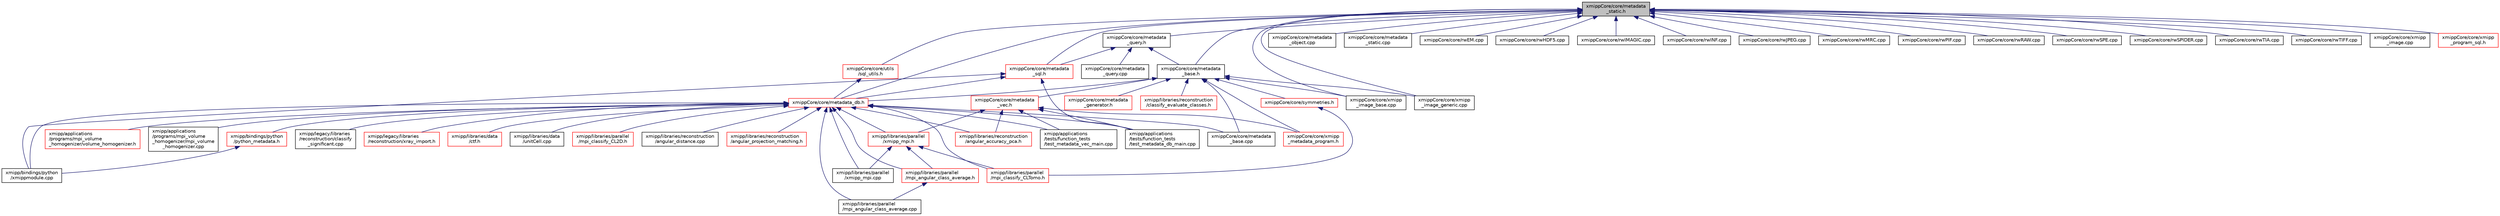 digraph "xmippCore/core/metadata_static.h"
{
  edge [fontname="Helvetica",fontsize="10",labelfontname="Helvetica",labelfontsize="10"];
  node [fontname="Helvetica",fontsize="10",shape=record];
  Node14 [label="xmippCore/core/metadata\l_static.h",height=0.2,width=0.4,color="black", fillcolor="grey75", style="filled", fontcolor="black"];
  Node14 -> Node15 [dir="back",color="midnightblue",fontsize="10",style="solid",fontname="Helvetica"];
  Node15 [label="xmippCore/core/metadata\l_base.h",height=0.2,width=0.4,color="black", fillcolor="white", style="filled",URL="$metadata__base_8h.html"];
  Node15 -> Node16 [dir="back",color="midnightblue",fontsize="10",style="solid",fontname="Helvetica"];
  Node16 [label="xmipp/libraries/reconstruction\l/classify_evaluate_classes.h",height=0.2,width=0.4,color="red", fillcolor="white", style="filled",URL="$classify__evaluate__classes_8h.html"];
  Node15 -> Node19 [dir="back",color="midnightblue",fontsize="10",style="solid",fontname="Helvetica"];
  Node19 [label="xmippCore/core/metadata\l_vec.h",height=0.2,width=0.4,color="red", fillcolor="white", style="filled",URL="$metadata__vec_8h.html"];
  Node19 -> Node27 [dir="back",color="midnightblue",fontsize="10",style="solid",fontname="Helvetica"];
  Node27 [label="xmipp/applications\l/tests/function_tests\l/test_metadata_db_main.cpp",height=0.2,width=0.4,color="black", fillcolor="white", style="filled",URL="$test__metadata__db__main_8cpp.html"];
  Node19 -> Node28 [dir="back",color="midnightblue",fontsize="10",style="solid",fontname="Helvetica"];
  Node28 [label="xmipp/applications\l/tests/function_tests\l/test_metadata_vec_main.cpp",height=0.2,width=0.4,color="black", fillcolor="white", style="filled",URL="$test__metadata__vec__main_8cpp.html"];
  Node19 -> Node150 [dir="back",color="midnightblue",fontsize="10",style="solid",fontname="Helvetica"];
  Node150 [label="xmipp/libraries/parallel\l/xmipp_mpi.h",height=0.2,width=0.4,color="red", fillcolor="white", style="filled",URL="$xmipp__mpi_8h.html"];
  Node150 -> Node179 [dir="back",color="midnightblue",fontsize="10",style="solid",fontname="Helvetica"];
  Node179 [label="xmipp/libraries/parallel\l/mpi_angular_class_average.h",height=0.2,width=0.4,color="red", fillcolor="white", style="filled",URL="$mpi__angular__class__average_8h.html"];
  Node179 -> Node181 [dir="back",color="midnightblue",fontsize="10",style="solid",fontname="Helvetica"];
  Node181 [label="xmipp/libraries/parallel\l/mpi_angular_class_average.cpp",height=0.2,width=0.4,color="black", fillcolor="white", style="filled",URL="$mpi__angular__class__average_8cpp.html"];
  Node150 -> Node192 [dir="back",color="midnightblue",fontsize="10",style="solid",fontname="Helvetica"];
  Node192 [label="xmipp/libraries/parallel\l/mpi_classify_CLTomo.h",height=0.2,width=0.4,color="red", fillcolor="white", style="filled",URL="$mpi__classify__CLTomo_8h.html"];
  Node150 -> Node258 [dir="back",color="midnightblue",fontsize="10",style="solid",fontname="Helvetica"];
  Node258 [label="xmipp/libraries/parallel\l/xmipp_mpi.cpp",height=0.2,width=0.4,color="black", fillcolor="white", style="filled",URL="$xmipp__mpi_8cpp.html"];
  Node19 -> Node269 [dir="back",color="midnightblue",fontsize="10",style="solid",fontname="Helvetica"];
  Node269 [label="xmipp/libraries/reconstruction\l/angular_accuracy_pca.h",height=0.2,width=0.4,color="red", fillcolor="white", style="filled",URL="$angular__accuracy__pca_8h.html"];
  Node19 -> Node475 [dir="back",color="midnightblue",fontsize="10",style="solid",fontname="Helvetica"];
  Node475 [label="xmippCore/core/xmipp\l_metadata_program.h",height=0.2,width=0.4,color="red", fillcolor="white", style="filled",URL="$xmipp__metadata__program_8h.html"];
  Node15 -> Node636 [dir="back",color="midnightblue",fontsize="10",style="solid",fontname="Helvetica"];
  Node636 [label="xmippCore/core/metadata_db.h",height=0.2,width=0.4,color="red", fillcolor="white", style="filled",URL="$metadata__db_8h.html"];
  Node636 -> Node637 [dir="back",color="midnightblue",fontsize="10",style="solid",fontname="Helvetica"];
  Node637 [label="xmipp/applications\l/programs/mpi_volume\l_homogenizer/volume_homogenizer.h",height=0.2,width=0.4,color="red", fillcolor="white", style="filled",URL="$volume__homogenizer_8h.html"];
  Node636 -> Node166 [dir="back",color="midnightblue",fontsize="10",style="solid",fontname="Helvetica"];
  Node166 [label="xmipp/applications\l/programs/mpi_volume\l_homogenizer/mpi_volume\l_homogenizer.cpp",height=0.2,width=0.4,color="black", fillcolor="white", style="filled",URL="$mpi__volume__homogenizer_8cpp.html"];
  Node636 -> Node27 [dir="back",color="midnightblue",fontsize="10",style="solid",fontname="Helvetica"];
  Node636 -> Node28 [dir="back",color="midnightblue",fontsize="10",style="solid",fontname="Helvetica"];
  Node636 -> Node639 [dir="back",color="midnightblue",fontsize="10",style="solid",fontname="Helvetica"];
  Node639 [label="xmipp/bindings/python\l/python_metadata.h",height=0.2,width=0.4,color="red", fillcolor="white", style="filled",URL="$python__metadata_8h.html"];
  Node639 -> Node394 [dir="back",color="midnightblue",fontsize="10",style="solid",fontname="Helvetica"];
  Node394 [label="xmipp/bindings/python\l/xmippmodule.cpp",height=0.2,width=0.4,color="black", fillcolor="white", style="filled",URL="$xmippmodule_8cpp.html"];
  Node636 -> Node394 [dir="back",color="midnightblue",fontsize="10",style="solid",fontname="Helvetica"];
  Node636 -> Node39 [dir="back",color="midnightblue",fontsize="10",style="solid",fontname="Helvetica"];
  Node39 [label="xmipp/legacy/libraries\l/reconstruction/classify\l_significant.cpp",height=0.2,width=0.4,color="black", fillcolor="white", style="filled",URL="$classify__significant_8cpp.html"];
  Node636 -> Node644 [dir="back",color="midnightblue",fontsize="10",style="solid",fontname="Helvetica"];
  Node644 [label="xmipp/legacy/libraries\l/reconstruction/xray_import.h",height=0.2,width=0.4,color="red", fillcolor="white", style="filled",URL="$xray__import_8h.html"];
  Node636 -> Node646 [dir="back",color="midnightblue",fontsize="10",style="solid",fontname="Helvetica"];
  Node646 [label="xmipp/libraries/data\l/ctf.h",height=0.2,width=0.4,color="red", fillcolor="white", style="filled",URL="$ctf_8h.html"];
  Node636 -> Node684 [dir="back",color="midnightblue",fontsize="10",style="solid",fontname="Helvetica"];
  Node684 [label="xmipp/libraries/data\l/unitCell.cpp",height=0.2,width=0.4,color="black", fillcolor="white", style="filled",URL="$unitCell_8cpp.html"];
  Node636 -> Node179 [dir="back",color="midnightblue",fontsize="10",style="solid",fontname="Helvetica"];
  Node636 -> Node181 [dir="back",color="midnightblue",fontsize="10",style="solid",fontname="Helvetica"];
  Node636 -> Node685 [dir="back",color="midnightblue",fontsize="10",style="solid",fontname="Helvetica"];
  Node685 [label="xmipp/libraries/parallel\l/mpi_classify_CL2D.h",height=0.2,width=0.4,color="red", fillcolor="white", style="filled",URL="$mpi__classify__CL2D_8h.html"];
  Node636 -> Node150 [dir="back",color="midnightblue",fontsize="10",style="solid",fontname="Helvetica"];
  Node636 -> Node192 [dir="back",color="midnightblue",fontsize="10",style="solid",fontname="Helvetica"];
  Node636 -> Node258 [dir="back",color="midnightblue",fontsize="10",style="solid",fontname="Helvetica"];
  Node636 -> Node269 [dir="back",color="midnightblue",fontsize="10",style="solid",fontname="Helvetica"];
  Node636 -> Node286 [dir="back",color="midnightblue",fontsize="10",style="solid",fontname="Helvetica"];
  Node286 [label="xmipp/libraries/reconstruction\l/angular_distance.cpp",height=0.2,width=0.4,color="black", fillcolor="white", style="filled",URL="$angular__distance_8cpp.html"];
  Node636 -> Node687 [dir="back",color="midnightblue",fontsize="10",style="solid",fontname="Helvetica"];
  Node687 [label="xmipp/libraries/reconstruction\l/angular_projection_matching.h",height=0.2,width=0.4,color="red", fillcolor="white", style="filled",URL="$angular__projection__matching_8h.html"];
  Node636 -> Node698 [dir="back",color="midnightblue",fontsize="10",style="solid",fontname="Helvetica"];
  Node698 [label="xmippCore/core/metadata\l_base.cpp",height=0.2,width=0.4,color="black", fillcolor="white", style="filled",URL="$metadata__base_8cpp.html"];
  Node15 -> Node701 [dir="back",color="midnightblue",fontsize="10",style="solid",fontname="Helvetica"];
  Node701 [label="xmippCore/core/symmetries.h",height=0.2,width=0.4,color="red", fillcolor="white", style="filled",URL="$ore_2core_2symmetries_8h.html"];
  Node701 -> Node192 [dir="back",color="midnightblue",fontsize="10",style="solid",fontname="Helvetica"];
  Node15 -> Node698 [dir="back",color="midnightblue",fontsize="10",style="solid",fontname="Helvetica"];
  Node15 -> Node714 [dir="back",color="midnightblue",fontsize="10",style="solid",fontname="Helvetica"];
  Node714 [label="xmippCore/core/metadata\l_generator.h",height=0.2,width=0.4,color="red", fillcolor="white", style="filled",URL="$metadata__generator_8h.html"];
  Node15 -> Node716 [dir="back",color="midnightblue",fontsize="10",style="solid",fontname="Helvetica"];
  Node716 [label="xmippCore/core/xmipp\l_image_base.cpp",height=0.2,width=0.4,color="black", fillcolor="white", style="filled",URL="$xmipp__image__base_8cpp.html"];
  Node15 -> Node717 [dir="back",color="midnightblue",fontsize="10",style="solid",fontname="Helvetica"];
  Node717 [label="xmippCore/core/xmipp\l_image_generic.cpp",height=0.2,width=0.4,color="black", fillcolor="white", style="filled",URL="$xmipp__image__generic_8cpp.html"];
  Node15 -> Node475 [dir="back",color="midnightblue",fontsize="10",style="solid",fontname="Helvetica"];
  Node14 -> Node718 [dir="back",color="midnightblue",fontsize="10",style="solid",fontname="Helvetica"];
  Node718 [label="xmippCore/core/metadata\l_query.h",height=0.2,width=0.4,color="black", fillcolor="white", style="filled",URL="$metadata__query_8h.html"];
  Node718 -> Node15 [dir="back",color="midnightblue",fontsize="10",style="solid",fontname="Helvetica"];
  Node718 -> Node719 [dir="back",color="midnightblue",fontsize="10",style="solid",fontname="Helvetica"];
  Node719 [label="xmippCore/core/metadata\l_sql.h",height=0.2,width=0.4,color="red", fillcolor="white", style="filled",URL="$metadata__sql_8h.html"];
  Node719 -> Node27 [dir="back",color="midnightblue",fontsize="10",style="solid",fontname="Helvetica"];
  Node719 -> Node394 [dir="back",color="midnightblue",fontsize="10",style="solid",fontname="Helvetica"];
  Node719 -> Node636 [dir="back",color="midnightblue",fontsize="10",style="solid",fontname="Helvetica"];
  Node718 -> Node721 [dir="back",color="midnightblue",fontsize="10",style="solid",fontname="Helvetica"];
  Node721 [label="xmippCore/core/metadata\l_query.cpp",height=0.2,width=0.4,color="black", fillcolor="white", style="filled",URL="$metadata__query_8cpp.html"];
  Node14 -> Node636 [dir="back",color="midnightblue",fontsize="10",style="solid",fontname="Helvetica"];
  Node14 -> Node719 [dir="back",color="midnightblue",fontsize="10",style="solid",fontname="Helvetica"];
  Node14 -> Node722 [dir="back",color="midnightblue",fontsize="10",style="solid",fontname="Helvetica"];
  Node722 [label="xmippCore/core/utils\l/sql_utils.h",height=0.2,width=0.4,color="red", fillcolor="white", style="filled",URL="$sql__utils_8h.html"];
  Node722 -> Node636 [dir="back",color="midnightblue",fontsize="10",style="solid",fontname="Helvetica"];
  Node14 -> Node724 [dir="back",color="midnightblue",fontsize="10",style="solid",fontname="Helvetica"];
  Node724 [label="xmippCore/core/metadata\l_object.cpp",height=0.2,width=0.4,color="black", fillcolor="white", style="filled",URL="$metadata__object_8cpp.html"];
  Node14 -> Node725 [dir="back",color="midnightblue",fontsize="10",style="solid",fontname="Helvetica"];
  Node725 [label="xmippCore/core/metadata\l_static.cpp",height=0.2,width=0.4,color="black", fillcolor="white", style="filled",URL="$metadata__static_8cpp.html"];
  Node14 -> Node726 [dir="back",color="midnightblue",fontsize="10",style="solid",fontname="Helvetica"];
  Node726 [label="xmippCore/core/rwEM.cpp",height=0.2,width=0.4,color="black", fillcolor="white", style="filled",URL="$rwEM_8cpp.html"];
  Node14 -> Node727 [dir="back",color="midnightblue",fontsize="10",style="solid",fontname="Helvetica"];
  Node727 [label="xmippCore/core/rwHDF5.cpp",height=0.2,width=0.4,color="black", fillcolor="white", style="filled",URL="$rwHDF5_8cpp.html"];
  Node14 -> Node728 [dir="back",color="midnightblue",fontsize="10",style="solid",fontname="Helvetica"];
  Node728 [label="xmippCore/core/rwIMAGIC.cpp",height=0.2,width=0.4,color="black", fillcolor="white", style="filled",URL="$rwIMAGIC_8cpp.html"];
  Node14 -> Node729 [dir="back",color="midnightblue",fontsize="10",style="solid",fontname="Helvetica"];
  Node729 [label="xmippCore/core/rwINF.cpp",height=0.2,width=0.4,color="black", fillcolor="white", style="filled",URL="$rwINF_8cpp.html"];
  Node14 -> Node730 [dir="back",color="midnightblue",fontsize="10",style="solid",fontname="Helvetica"];
  Node730 [label="xmippCore/core/rwJPEG.cpp",height=0.2,width=0.4,color="black", fillcolor="white", style="filled",URL="$rwJPEG_8cpp.html"];
  Node14 -> Node731 [dir="back",color="midnightblue",fontsize="10",style="solid",fontname="Helvetica"];
  Node731 [label="xmippCore/core/rwMRC.cpp",height=0.2,width=0.4,color="black", fillcolor="white", style="filled",URL="$rwMRC_8cpp.html"];
  Node14 -> Node732 [dir="back",color="midnightblue",fontsize="10",style="solid",fontname="Helvetica"];
  Node732 [label="xmippCore/core/rwPIF.cpp",height=0.2,width=0.4,color="black", fillcolor="white", style="filled",URL="$rwPIF_8cpp.html"];
  Node14 -> Node733 [dir="back",color="midnightblue",fontsize="10",style="solid",fontname="Helvetica"];
  Node733 [label="xmippCore/core/rwRAW.cpp",height=0.2,width=0.4,color="black", fillcolor="white", style="filled",URL="$rwRAW_8cpp.html"];
  Node14 -> Node734 [dir="back",color="midnightblue",fontsize="10",style="solid",fontname="Helvetica"];
  Node734 [label="xmippCore/core/rwSPE.cpp",height=0.2,width=0.4,color="black", fillcolor="white", style="filled",URL="$rwSPE_8cpp.html"];
  Node14 -> Node735 [dir="back",color="midnightblue",fontsize="10",style="solid",fontname="Helvetica"];
  Node735 [label="xmippCore/core/rwSPIDER.cpp",height=0.2,width=0.4,color="black", fillcolor="white", style="filled",URL="$rwSPIDER_8cpp.html"];
  Node14 -> Node736 [dir="back",color="midnightblue",fontsize="10",style="solid",fontname="Helvetica"];
  Node736 [label="xmippCore/core/rwTIA.cpp",height=0.2,width=0.4,color="black", fillcolor="white", style="filled",URL="$rwTIA_8cpp.html"];
  Node14 -> Node737 [dir="back",color="midnightblue",fontsize="10",style="solid",fontname="Helvetica"];
  Node737 [label="xmippCore/core/rwTIFF.cpp",height=0.2,width=0.4,color="black", fillcolor="white", style="filled",URL="$rwTIFF_8cpp.html"];
  Node14 -> Node738 [dir="back",color="midnightblue",fontsize="10",style="solid",fontname="Helvetica"];
  Node738 [label="xmippCore/core/xmipp\l_image.cpp",height=0.2,width=0.4,color="black", fillcolor="white", style="filled",URL="$xmipp__image_8cpp.html"];
  Node14 -> Node716 [dir="back",color="midnightblue",fontsize="10",style="solid",fontname="Helvetica"];
  Node14 -> Node717 [dir="back",color="midnightblue",fontsize="10",style="solid",fontname="Helvetica"];
  Node14 -> Node739 [dir="back",color="midnightblue",fontsize="10",style="solid",fontname="Helvetica"];
  Node739 [label="xmippCore/core/xmipp\l_program_sql.h",height=0.2,width=0.4,color="red", fillcolor="white", style="filled",URL="$xmipp__program__sql_8h.html"];
}
